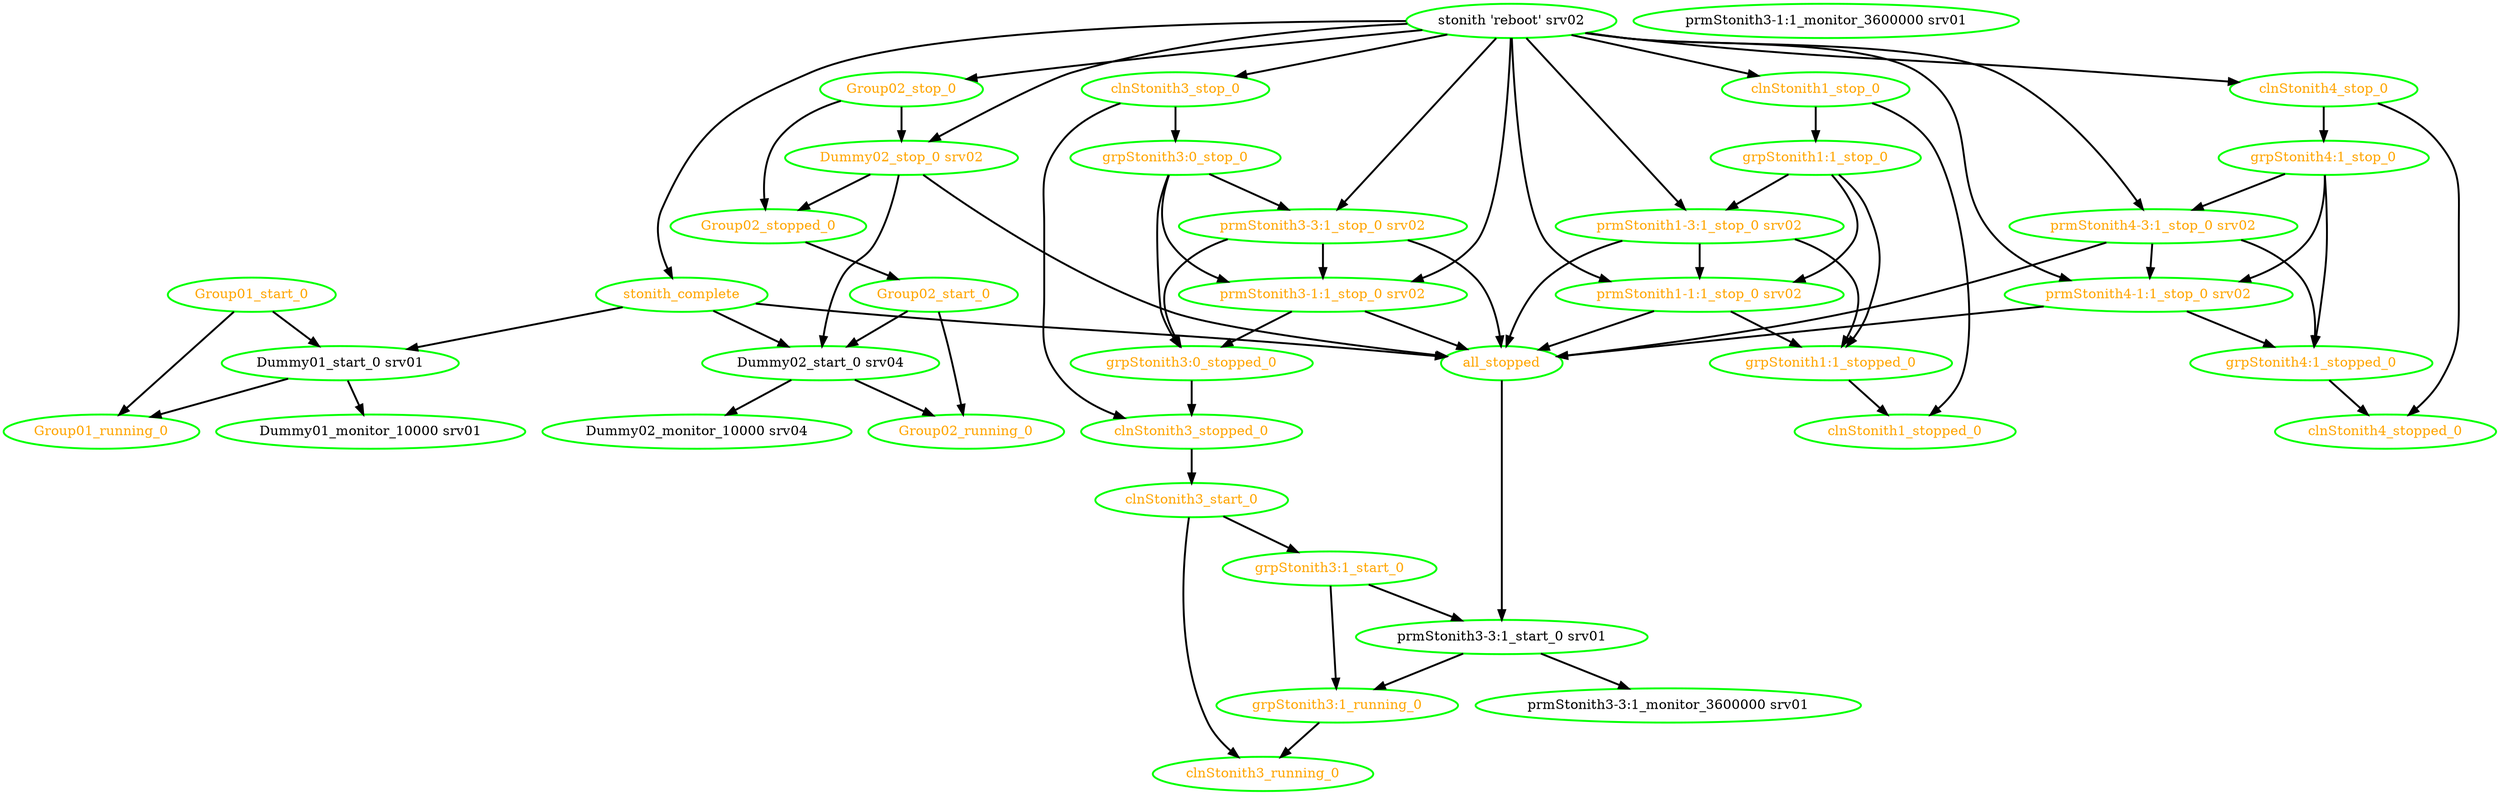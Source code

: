 digraph "g" {
"Dummy01_monitor_10000 srv01" [ style=bold color="green" fontcolor="black" ]
"Dummy01_start_0 srv01" -> "Dummy01_monitor_10000 srv01" [ style = bold]
"Dummy01_start_0 srv01" -> "Group01_running_0" [ style = bold]
"Dummy01_start_0 srv01" [ style=bold color="green" fontcolor="black" ]
"Dummy02_monitor_10000 srv04" [ style=bold color="green" fontcolor="black" ]
"Dummy02_start_0 srv04" -> "Dummy02_monitor_10000 srv04" [ style = bold]
"Dummy02_start_0 srv04" -> "Group02_running_0" [ style = bold]
"Dummy02_start_0 srv04" [ style=bold color="green" fontcolor="black" ]
"Dummy02_stop_0 srv02" -> "Dummy02_start_0 srv04" [ style = bold]
"Dummy02_stop_0 srv02" -> "Group02_stopped_0" [ style = bold]
"Dummy02_stop_0 srv02" -> "all_stopped" [ style = bold]
"Dummy02_stop_0 srv02" [ style=bold color="green" fontcolor="orange" ]
"Group01_running_0" [ style=bold color="green" fontcolor="orange" ]
"Group01_start_0" -> "Dummy01_start_0 srv01" [ style = bold]
"Group01_start_0" -> "Group01_running_0" [ style = bold]
"Group01_start_0" [ style=bold color="green" fontcolor="orange" ]
"Group02_running_0" [ style=bold color="green" fontcolor="orange" ]
"Group02_start_0" -> "Dummy02_start_0 srv04" [ style = bold]
"Group02_start_0" -> "Group02_running_0" [ style = bold]
"Group02_start_0" [ style=bold color="green" fontcolor="orange" ]
"Group02_stop_0" -> "Dummy02_stop_0 srv02" [ style = bold]
"Group02_stop_0" -> "Group02_stopped_0" [ style = bold]
"Group02_stop_0" [ style=bold color="green" fontcolor="orange" ]
"Group02_stopped_0" -> "Group02_start_0" [ style = bold]
"Group02_stopped_0" [ style=bold color="green" fontcolor="orange" ]
"all_stopped" -> "prmStonith3-3:1_start_0 srv01" [ style = bold]
"all_stopped" [ style=bold color="green" fontcolor="orange" ]
"clnStonith1_stop_0" -> "clnStonith1_stopped_0" [ style = bold]
"clnStonith1_stop_0" -> "grpStonith1:1_stop_0" [ style = bold]
"clnStonith1_stop_0" [ style=bold color="green" fontcolor="orange" ]
"clnStonith1_stopped_0" [ style=bold color="green" fontcolor="orange" ]
"clnStonith3_running_0" [ style=bold color="green" fontcolor="orange" ]
"clnStonith3_start_0" -> "clnStonith3_running_0" [ style = bold]
"clnStonith3_start_0" -> "grpStonith3:1_start_0" [ style = bold]
"clnStonith3_start_0" [ style=bold color="green" fontcolor="orange" ]
"clnStonith3_stop_0" -> "clnStonith3_stopped_0" [ style = bold]
"clnStonith3_stop_0" -> "grpStonith3:0_stop_0" [ style = bold]
"clnStonith3_stop_0" [ style=bold color="green" fontcolor="orange" ]
"clnStonith3_stopped_0" -> "clnStonith3_start_0" [ style = bold]
"clnStonith3_stopped_0" [ style=bold color="green" fontcolor="orange" ]
"clnStonith4_stop_0" -> "clnStonith4_stopped_0" [ style = bold]
"clnStonith4_stop_0" -> "grpStonith4:1_stop_0" [ style = bold]
"clnStonith4_stop_0" [ style=bold color="green" fontcolor="orange" ]
"clnStonith4_stopped_0" [ style=bold color="green" fontcolor="orange" ]
"grpStonith1:1_stop_0" -> "grpStonith1:1_stopped_0" [ style = bold]
"grpStonith1:1_stop_0" -> "prmStonith1-1:1_stop_0 srv02" [ style = bold]
"grpStonith1:1_stop_0" -> "prmStonith1-3:1_stop_0 srv02" [ style = bold]
"grpStonith1:1_stop_0" [ style=bold color="green" fontcolor="orange"]
"grpStonith1:1_stopped_0" -> "clnStonith1_stopped_0" [ style = bold]
"grpStonith1:1_stopped_0" [ style=bold color="green" fontcolor="orange"]
"grpStonith3:0_stop_0" -> "grpStonith3:0_stopped_0" [ style = bold]
"grpStonith3:0_stop_0" -> "prmStonith3-1:1_stop_0 srv02" [ style = bold]
"grpStonith3:0_stop_0" -> "prmStonith3-3:1_stop_0 srv02" [ style = bold]
"grpStonith3:0_stop_0" [ style=bold color="green" fontcolor="orange"]
"grpStonith3:0_stopped_0" -> "clnStonith3_stopped_0" [ style = bold]
"grpStonith3:0_stopped_0" [ style=bold color="green" fontcolor="orange"]
"grpStonith3:1_running_0" -> "clnStonith3_running_0" [ style = bold]
"grpStonith3:1_running_0" [ style=bold color="green" fontcolor="orange"]
"grpStonith3:1_start_0" -> "grpStonith3:1_running_0" [ style = bold]
"grpStonith3:1_start_0" -> "prmStonith3-3:1_start_0 srv01" [ style = bold]
"grpStonith3:1_start_0" [ style=bold color="green" fontcolor="orange"]
"grpStonith4:1_stop_0" -> "grpStonith4:1_stopped_0" [ style = bold]
"grpStonith4:1_stop_0" -> "prmStonith4-1:1_stop_0 srv02" [ style = bold]
"grpStonith4:1_stop_0" -> "prmStonith4-3:1_stop_0 srv02" [ style = bold]
"grpStonith4:1_stop_0" [ style=bold color="green" fontcolor="orange"]
"grpStonith4:1_stopped_0" -> "clnStonith4_stopped_0" [ style = bold]
"grpStonith4:1_stopped_0" [ style=bold color="green" fontcolor="orange"]
"prmStonith1-1:1_stop_0 srv02" -> "all_stopped" [ style = bold]
"prmStonith1-1:1_stop_0 srv02" -> "grpStonith1:1_stopped_0" [ style = bold]
"prmStonith1-1:1_stop_0 srv02" [ style=bold color="green" fontcolor="orange" ]
"prmStonith1-3:1_stop_0 srv02" -> "all_stopped" [ style = bold]
"prmStonith1-3:1_stop_0 srv02" -> "grpStonith1:1_stopped_0" [ style = bold]
"prmStonith1-3:1_stop_0 srv02" -> "prmStonith1-1:1_stop_0 srv02" [ style = bold]
"prmStonith1-3:1_stop_0 srv02" [ style=bold color="green" fontcolor="orange" ]
"prmStonith3-1:1_monitor_3600000 srv01" [ style=bold color="green" fontcolor="black" ]
"prmStonith3-1:1_stop_0 srv02" -> "all_stopped" [ style = bold]
"prmStonith3-1:1_stop_0 srv02" -> "grpStonith3:0_stopped_0" [ style = bold]
"prmStonith3-1:1_stop_0 srv02" [ style=bold color="green" fontcolor="orange"]
"prmStonith3-3:1_monitor_3600000 srv01" [ style=bold color="green" fontcolor="black"]
"prmStonith3-3:1_start_0 srv01" -> "grpStonith3:1_running_0" [ style = bold]
"prmStonith3-3:1_start_0 srv01" -> "prmStonith3-3:1_monitor_3600000 srv01" [ style = bold]
"prmStonith3-3:1_start_0 srv01" [ style=bold color="green" fontcolor="black"]
"prmStonith3-3:1_stop_0 srv02" -> "all_stopped" [ style = bold]
"prmStonith3-3:1_stop_0 srv02" -> "grpStonith3:0_stopped_0" [ style = bold]
"prmStonith3-3:1_stop_0 srv02" -> "prmStonith3-1:1_stop_0 srv02" [ style = bold]
"prmStonith3-3:1_stop_0 srv02" [ style=bold color="green" fontcolor="orange"]
"prmStonith4-1:1_stop_0 srv02" -> "all_stopped" [ style = bold]
"prmStonith4-1:1_stop_0 srv02" -> "grpStonith4:1_stopped_0" [ style = bold]
"prmStonith4-1:1_stop_0 srv02" [ style=bold color="green" fontcolor="orange"]
"prmStonith4-3:1_stop_0 srv02" -> "all_stopped" [ style = bold]
"prmStonith4-3:1_stop_0 srv02" -> "grpStonith4:1_stopped_0" [ style = bold]
"prmStonith4-3:1_stop_0 srv02" -> "prmStonith4-1:1_stop_0 srv02" [ style = bold]
"prmStonith4-3:1_stop_0 srv02" [ style=bold color="green" fontcolor="orange"]
"stonith 'reboot' srv02" -> "Dummy02_stop_0 srv02" [ style = bold]
"stonith 'reboot' srv02" -> "Group02_stop_0" [ style = bold]
"stonith 'reboot' srv02" -> "clnStonith1_stop_0" [ style = bold]
"stonith 'reboot' srv02" -> "clnStonith3_stop_0" [ style = bold]
"stonith 'reboot' srv02" -> "clnStonith4_stop_0" [ style = bold]
"stonith 'reboot' srv02" -> "prmStonith1-1:1_stop_0 srv02" [ style = bold]
"stonith 'reboot' srv02" -> "prmStonith1-3:1_stop_0 srv02" [ style = bold]
"stonith 'reboot' srv02" -> "prmStonith3-1:1_stop_0 srv02" [ style = bold]
"stonith 'reboot' srv02" -> "prmStonith3-3:1_stop_0 srv02" [ style = bold]
"stonith 'reboot' srv02" -> "prmStonith4-1:1_stop_0 srv02" [ style = bold]
"stonith 'reboot' srv02" -> "prmStonith4-3:1_stop_0 srv02" [ style = bold]
"stonith 'reboot' srv02" -> "stonith_complete" [ style = bold]
"stonith 'reboot' srv02" [ style=bold color="green" fontcolor="black"]
"stonith_complete" -> "Dummy01_start_0 srv01" [ style = bold]
"stonith_complete" -> "Dummy02_start_0 srv04" [ style = bold]
"stonith_complete" -> "all_stopped" [ style = bold]
"stonith_complete" [ style=bold color="green" fontcolor="orange" ]
}
